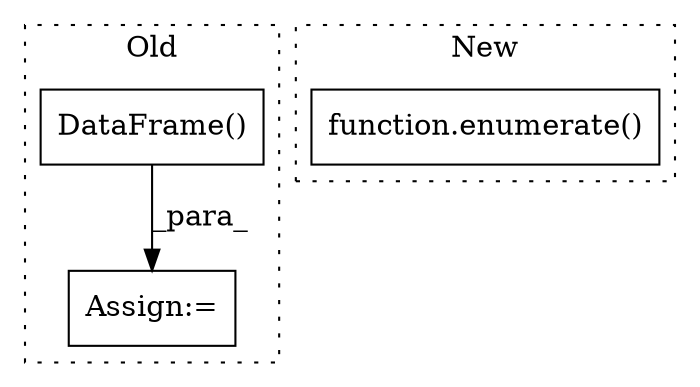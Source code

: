 digraph G {
subgraph cluster0 {
1 [label="DataFrame()" a="75" s="6299,6321" l="13,1" shape="box"];
3 [label="Assign:=" a="68" s="6598" l="3" shape="box"];
label = "Old";
style="dotted";
}
subgraph cluster1 {
2 [label="function.enumerate()" a="75" s="8303,8317" l="10,1" shape="box"];
label = "New";
style="dotted";
}
1 -> 3 [label="_para_"];
}